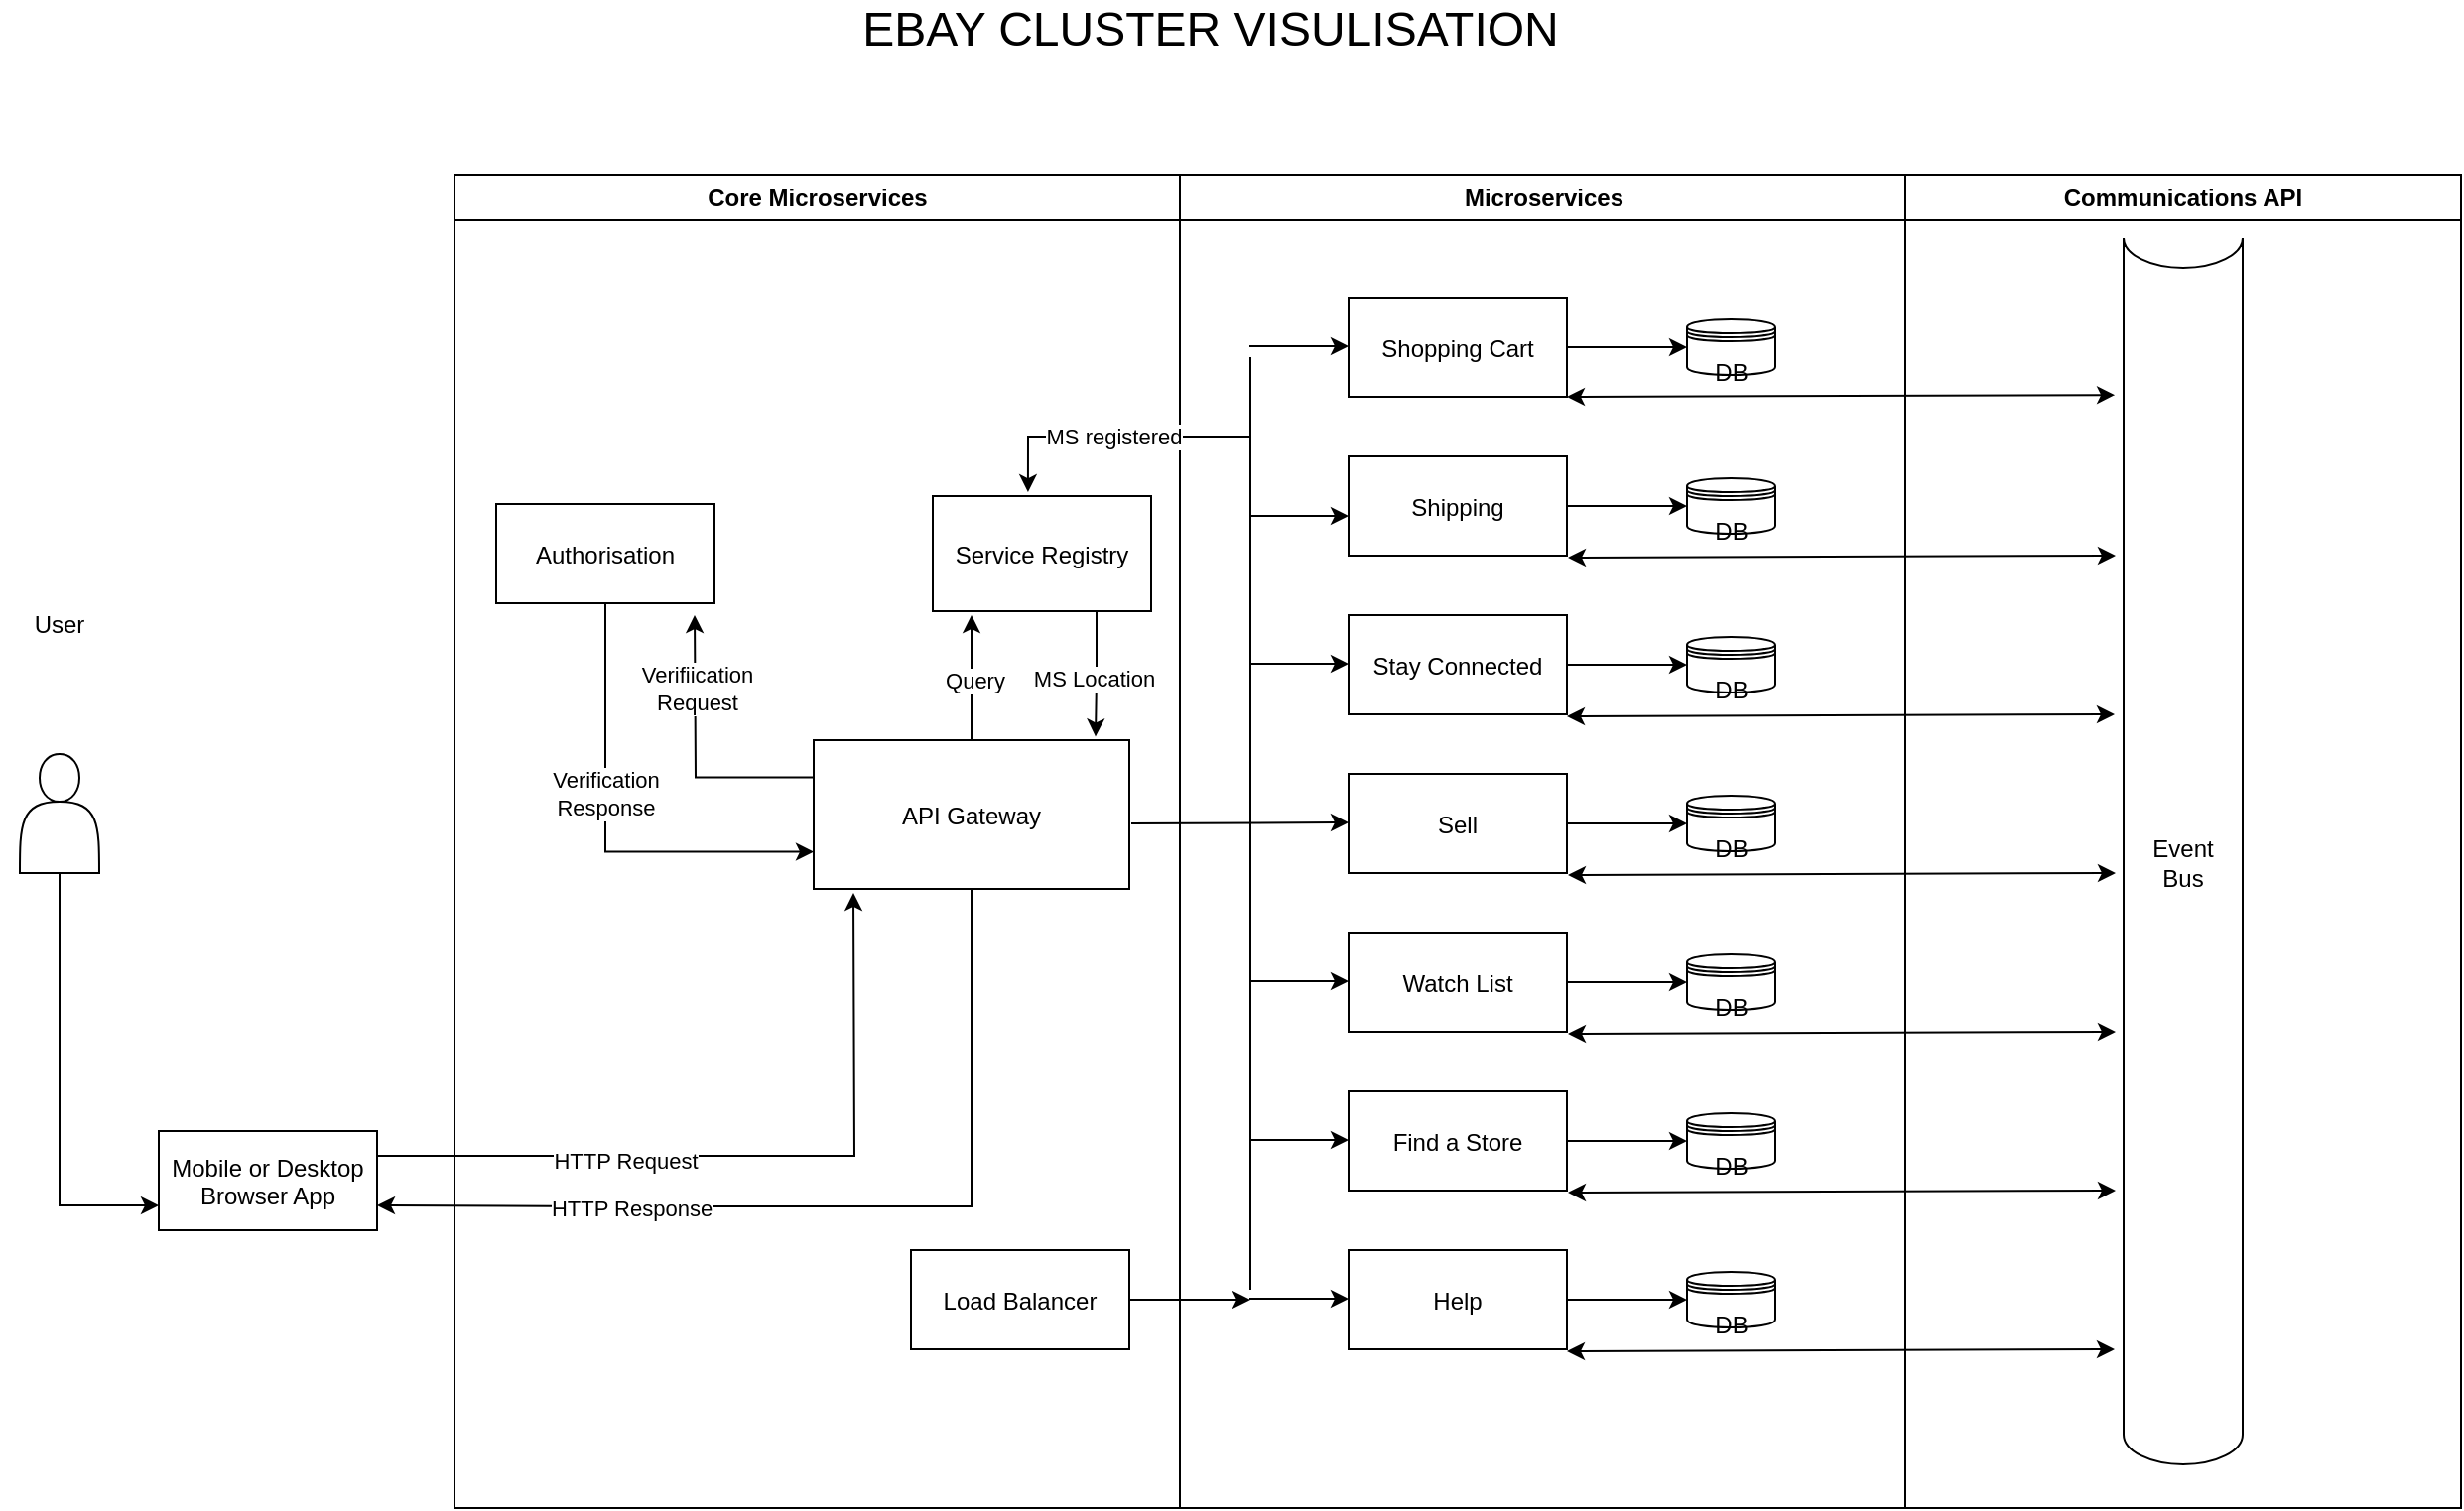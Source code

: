 <mxfile version="22.1.0" type="github">
  <diagram name="Page-1" id="e7e014a7-5840-1c2e-5031-d8a46d1fe8dd">
    <mxGraphModel dx="1573" dy="748" grid="1" gridSize="10" guides="1" tooltips="1" connect="1" arrows="1" fold="1" page="1" pageScale="1" pageWidth="1169" pageHeight="826" background="none" math="0" shadow="0">
      <root>
        <mxCell id="0" />
        <mxCell id="1" parent="0" />
        <mxCell id="3" value="Communications API" style="swimlane;whiteSpace=wrap" parent="1" vertex="1">
          <mxGeometry x="1090" y="128" width="280" height="672" as="geometry" />
        </mxCell>
        <mxCell id="TOUtvnt5nsSUx-bd1a3a-50" value="Event &lt;br&gt;Bus" style="shape=cylinder3;whiteSpace=wrap;html=1;boundedLbl=1;backgroundOutline=1;size=15;lid=0;" vertex="1" parent="3">
          <mxGeometry x="110" y="32" width="60" height="618" as="geometry" />
        </mxCell>
        <mxCell id="TOUtvnt5nsSUx-bd1a3a-99" value="" style="endArrow=classic;startArrow=classic;html=1;rounded=0;entryX=-0.074;entryY=0.128;entryDx=0;entryDy=0;entryPerimeter=0;exitX=1;exitY=1;exitDx=0;exitDy=0;" edge="1" parent="3">
          <mxGeometry width="50" height="50" relative="1" as="geometry">
            <mxPoint x="-170.5" y="593" as="sourcePoint" />
            <mxPoint x="105.5" y="592" as="targetPoint" />
          </mxGeometry>
        </mxCell>
        <mxCell id="TOUtvnt5nsSUx-bd1a3a-98" value="" style="endArrow=classic;startArrow=classic;html=1;rounded=0;entryX=-0.074;entryY=0.128;entryDx=0;entryDy=0;entryPerimeter=0;exitX=1;exitY=1;exitDx=0;exitDy=0;" edge="1" parent="3">
          <mxGeometry width="50" height="50" relative="1" as="geometry">
            <mxPoint x="-170" y="513" as="sourcePoint" />
            <mxPoint x="106" y="512" as="targetPoint" />
          </mxGeometry>
        </mxCell>
        <mxCell id="TOUtvnt5nsSUx-bd1a3a-97" value="" style="endArrow=classic;startArrow=classic;html=1;rounded=0;entryX=-0.074;entryY=0.128;entryDx=0;entryDy=0;entryPerimeter=0;exitX=1;exitY=1;exitDx=0;exitDy=0;" edge="1" parent="3">
          <mxGeometry width="50" height="50" relative="1" as="geometry">
            <mxPoint x="-170" y="433" as="sourcePoint" />
            <mxPoint x="106" y="432" as="targetPoint" />
          </mxGeometry>
        </mxCell>
        <mxCell id="TOUtvnt5nsSUx-bd1a3a-96" value="" style="endArrow=classic;startArrow=classic;html=1;rounded=0;entryX=-0.074;entryY=0.128;entryDx=0;entryDy=0;entryPerimeter=0;exitX=1;exitY=1;exitDx=0;exitDy=0;" edge="1" parent="3">
          <mxGeometry width="50" height="50" relative="1" as="geometry">
            <mxPoint x="-170" y="353" as="sourcePoint" />
            <mxPoint x="106" y="352" as="targetPoint" />
          </mxGeometry>
        </mxCell>
        <mxCell id="TOUtvnt5nsSUx-bd1a3a-94" value="" style="endArrow=classic;startArrow=classic;html=1;rounded=0;entryX=-0.074;entryY=0.128;entryDx=0;entryDy=0;entryPerimeter=0;exitX=1;exitY=1;exitDx=0;exitDy=0;" edge="1" parent="3">
          <mxGeometry width="50" height="50" relative="1" as="geometry">
            <mxPoint x="-170" y="193" as="sourcePoint" />
            <mxPoint x="106" y="192" as="targetPoint" />
          </mxGeometry>
        </mxCell>
        <mxCell id="4" value="Microservices" style="swimlane;whiteSpace=wrap" parent="1" vertex="1">
          <mxGeometry x="724.5" y="128" width="365.5" height="672" as="geometry" />
        </mxCell>
        <mxCell id="TOUtvnt5nsSUx-bd1a3a-86" style="edgeStyle=orthogonalEdgeStyle;rounded=0;orthogonalLoop=1;jettySize=auto;html=1;entryX=0;entryY=0.5;entryDx=0;entryDy=0;" edge="1" parent="4" source="33" target="TOUtvnt5nsSUx-bd1a3a-58">
          <mxGeometry relative="1" as="geometry" />
        </mxCell>
        <mxCell id="33" value="Watch List" style="" parent="4" vertex="1">
          <mxGeometry x="85" y="382" width="110" height="50" as="geometry" />
        </mxCell>
        <mxCell id="TOUtvnt5nsSUx-bd1a3a-85" style="edgeStyle=orthogonalEdgeStyle;rounded=0;orthogonalLoop=1;jettySize=auto;html=1;entryX=0;entryY=0.5;entryDx=0;entryDy=0;" edge="1" parent="4" source="TOUtvnt5nsSUx-bd1a3a-46" target="TOUtvnt5nsSUx-bd1a3a-59">
          <mxGeometry relative="1" as="geometry" />
        </mxCell>
        <mxCell id="TOUtvnt5nsSUx-bd1a3a-46" value="Sell" style="" vertex="1" parent="4">
          <mxGeometry x="85" y="302" width="110" height="50" as="geometry" />
        </mxCell>
        <mxCell id="TOUtvnt5nsSUx-bd1a3a-84" style="edgeStyle=orthogonalEdgeStyle;rounded=0;orthogonalLoop=1;jettySize=auto;html=1;entryX=0;entryY=0.5;entryDx=0;entryDy=0;" edge="1" parent="4" source="TOUtvnt5nsSUx-bd1a3a-45" target="TOUtvnt5nsSUx-bd1a3a-60">
          <mxGeometry relative="1" as="geometry" />
        </mxCell>
        <mxCell id="TOUtvnt5nsSUx-bd1a3a-45" value="Stay Connected" style="" vertex="1" parent="4">
          <mxGeometry x="85" y="222" width="110" height="50" as="geometry" />
        </mxCell>
        <mxCell id="TOUtvnt5nsSUx-bd1a3a-83" style="edgeStyle=orthogonalEdgeStyle;rounded=0;orthogonalLoop=1;jettySize=auto;html=1;entryX=0;entryY=0.5;entryDx=0;entryDy=0;" edge="1" parent="4" source="TOUtvnt5nsSUx-bd1a3a-44" target="TOUtvnt5nsSUx-bd1a3a-61">
          <mxGeometry relative="1" as="geometry" />
        </mxCell>
        <mxCell id="TOUtvnt5nsSUx-bd1a3a-44" value="Shipping" style="" vertex="1" parent="4">
          <mxGeometry x="85" y="142" width="110" height="50" as="geometry" />
        </mxCell>
        <mxCell id="TOUtvnt5nsSUx-bd1a3a-68" style="edgeStyle=orthogonalEdgeStyle;rounded=0;orthogonalLoop=1;jettySize=auto;html=1;entryX=0;entryY=0.5;entryDx=0;entryDy=0;" edge="1" parent="4" source="TOUtvnt5nsSUx-bd1a3a-43" target="TOUtvnt5nsSUx-bd1a3a-52">
          <mxGeometry relative="1" as="geometry" />
        </mxCell>
        <mxCell id="TOUtvnt5nsSUx-bd1a3a-43" value="Shopping Cart" style="" vertex="1" parent="4">
          <mxGeometry x="85" y="62" width="110" height="50" as="geometry" />
        </mxCell>
        <mxCell id="TOUtvnt5nsSUx-bd1a3a-87" style="edgeStyle=orthogonalEdgeStyle;rounded=0;orthogonalLoop=1;jettySize=auto;html=1;entryX=0;entryY=0.5;entryDx=0;entryDy=0;" edge="1" parent="4" source="TOUtvnt5nsSUx-bd1a3a-42" target="TOUtvnt5nsSUx-bd1a3a-57">
          <mxGeometry relative="1" as="geometry" />
        </mxCell>
        <mxCell id="TOUtvnt5nsSUx-bd1a3a-42" value="Find a Store" style="" vertex="1" parent="4">
          <mxGeometry x="85" y="462" width="110" height="50" as="geometry" />
        </mxCell>
        <mxCell id="TOUtvnt5nsSUx-bd1a3a-88" style="edgeStyle=orthogonalEdgeStyle;rounded=0;orthogonalLoop=1;jettySize=auto;html=1;entryX=0;entryY=0.5;entryDx=0;entryDy=0;" edge="1" parent="4" source="TOUtvnt5nsSUx-bd1a3a-48" target="TOUtvnt5nsSUx-bd1a3a-56">
          <mxGeometry relative="1" as="geometry" />
        </mxCell>
        <mxCell id="TOUtvnt5nsSUx-bd1a3a-48" value="Help" style="" vertex="1" parent="4">
          <mxGeometry x="85" y="542" width="110" height="50" as="geometry" />
        </mxCell>
        <mxCell id="TOUtvnt5nsSUx-bd1a3a-52" value="&lt;br&gt;DB" style="shape=datastore;whiteSpace=wrap;html=1;" vertex="1" parent="4">
          <mxGeometry x="255.5" y="73" width="44.5" height="28" as="geometry" />
        </mxCell>
        <mxCell id="TOUtvnt5nsSUx-bd1a3a-61" value="&lt;br&gt;DB" style="shape=datastore;whiteSpace=wrap;html=1;" vertex="1" parent="4">
          <mxGeometry x="255.5" y="153" width="44.5" height="28" as="geometry" />
        </mxCell>
        <mxCell id="TOUtvnt5nsSUx-bd1a3a-60" value="&lt;br&gt;DB" style="shape=datastore;whiteSpace=wrap;html=1;" vertex="1" parent="4">
          <mxGeometry x="255.5" y="233" width="44.5" height="28" as="geometry" />
        </mxCell>
        <mxCell id="TOUtvnt5nsSUx-bd1a3a-59" value="&lt;br&gt;DB" style="shape=datastore;whiteSpace=wrap;html=1;" vertex="1" parent="4">
          <mxGeometry x="255.5" y="313" width="44.5" height="28" as="geometry" />
        </mxCell>
        <mxCell id="TOUtvnt5nsSUx-bd1a3a-58" value="&lt;br&gt;DB" style="shape=datastore;whiteSpace=wrap;html=1;" vertex="1" parent="4">
          <mxGeometry x="255.5" y="393" width="44.5" height="28" as="geometry" />
        </mxCell>
        <mxCell id="TOUtvnt5nsSUx-bd1a3a-57" value="&lt;br&gt;DB" style="shape=datastore;whiteSpace=wrap;html=1;" vertex="1" parent="4">
          <mxGeometry x="255.5" y="473" width="44.5" height="28" as="geometry" />
        </mxCell>
        <mxCell id="TOUtvnt5nsSUx-bd1a3a-56" value="&lt;br&gt;DB" style="shape=datastore;whiteSpace=wrap;html=1;" vertex="1" parent="4">
          <mxGeometry x="255.5" y="553" width="44.5" height="28" as="geometry" />
        </mxCell>
        <mxCell id="TOUtvnt5nsSUx-bd1a3a-95" value="" style="endArrow=classic;startArrow=classic;html=1;rounded=0;entryX=-0.074;entryY=0.128;entryDx=0;entryDy=0;entryPerimeter=0;exitX=1;exitY=1;exitDx=0;exitDy=0;" edge="1" parent="4">
          <mxGeometry width="50" height="50" relative="1" as="geometry">
            <mxPoint x="195" y="273" as="sourcePoint" />
            <mxPoint x="471" y="272" as="targetPoint" />
          </mxGeometry>
        </mxCell>
        <mxCell id="TOUtvnt5nsSUx-bd1a3a-151" value="" style="endArrow=classic;html=1;rounded=0;" edge="1" parent="4">
          <mxGeometry width="50" height="50" relative="1" as="geometry">
            <mxPoint x="35" y="246.5" as="sourcePoint" />
            <mxPoint x="85" y="246.5" as="targetPoint" />
          </mxGeometry>
        </mxCell>
        <mxCell id="TOUtvnt5nsSUx-bd1a3a-154" value="" style="endArrow=classic;html=1;rounded=0;" edge="1" parent="4">
          <mxGeometry width="50" height="50" relative="1" as="geometry">
            <mxPoint x="35" y="566.5" as="sourcePoint" />
            <mxPoint x="85" y="566.5" as="targetPoint" />
          </mxGeometry>
        </mxCell>
        <mxCell id="TOUtvnt5nsSUx-bd1a3a-155" value="" style="endArrow=classic;html=1;rounded=0;" edge="1" parent="4">
          <mxGeometry width="50" height="50" relative="1" as="geometry">
            <mxPoint x="35" y="486.5" as="sourcePoint" />
            <mxPoint x="85" y="486.5" as="targetPoint" />
          </mxGeometry>
        </mxCell>
        <mxCell id="TOUtvnt5nsSUx-bd1a3a-152" value="" style="endArrow=classic;html=1;rounded=0;" edge="1" parent="4">
          <mxGeometry width="50" height="50" relative="1" as="geometry">
            <mxPoint x="35" y="172" as="sourcePoint" />
            <mxPoint x="85" y="172" as="targetPoint" />
          </mxGeometry>
        </mxCell>
        <mxCell id="TOUtvnt5nsSUx-bd1a3a-153" value="" style="endArrow=classic;html=1;rounded=0;" edge="1" parent="4">
          <mxGeometry width="50" height="50" relative="1" as="geometry">
            <mxPoint x="35" y="86.5" as="sourcePoint" />
            <mxPoint x="85" y="86.5" as="targetPoint" />
          </mxGeometry>
        </mxCell>
        <mxCell id="TOUtvnt5nsSUx-bd1a3a-158" value="" style="endArrow=classic;html=1;rounded=0;" edge="1" parent="4">
          <mxGeometry width="50" height="50" relative="1" as="geometry">
            <mxPoint x="35" y="406.5" as="sourcePoint" />
            <mxPoint x="85" y="406.5" as="targetPoint" />
          </mxGeometry>
        </mxCell>
        <mxCell id="TOUtvnt5nsSUx-bd1a3a-159" value="" style="endArrow=classic;html=1;rounded=0;" edge="1" parent="4">
          <mxGeometry width="50" height="50" relative="1" as="geometry">
            <mxPoint x="-24.5" y="327" as="sourcePoint" />
            <mxPoint x="85" y="326.5" as="targetPoint" />
          </mxGeometry>
        </mxCell>
        <mxCell id="TOUtvnt5nsSUx-bd1a3a-41" value="&lt;font style=&quot;font-size: 24px;&quot;&gt;EBAY CLUSTER VISULISATION&lt;/font&gt;" style="text;html=1;strokeColor=none;fillColor=none;align=center;verticalAlign=middle;whiteSpace=wrap;rounded=0;" vertex="1" parent="1">
          <mxGeometry x="500" y="40" width="480" height="30" as="geometry" />
        </mxCell>
        <mxCell id="TOUtvnt5nsSUx-bd1a3a-189" style="edgeStyle=orthogonalEdgeStyle;rounded=0;orthogonalLoop=1;jettySize=auto;html=1;entryX=0;entryY=0.75;entryDx=0;entryDy=0;" edge="1" parent="1" source="TOUtvnt5nsSUx-bd1a3a-90" target="TOUtvnt5nsSUx-bd1a3a-129">
          <mxGeometry relative="1" as="geometry">
            <Array as="points">
              <mxPoint x="160" y="648" />
            </Array>
          </mxGeometry>
        </mxCell>
        <mxCell id="TOUtvnt5nsSUx-bd1a3a-90" value="" style="shape=actor;whiteSpace=wrap;html=1;" vertex="1" parent="1">
          <mxGeometry x="140" y="420" width="40" height="60" as="geometry" />
        </mxCell>
        <mxCell id="TOUtvnt5nsSUx-bd1a3a-91" value="User" style="text;html=1;strokeColor=none;fillColor=none;align=center;verticalAlign=middle;whiteSpace=wrap;rounded=0;" vertex="1" parent="1">
          <mxGeometry x="130" y="340" width="60" height="30" as="geometry" />
        </mxCell>
        <mxCell id="TOUtvnt5nsSUx-bd1a3a-93" value="" style="endArrow=classic;startArrow=classic;html=1;rounded=0;entryX=-0.074;entryY=0.128;entryDx=0;entryDy=0;entryPerimeter=0;exitX=1;exitY=1;exitDx=0;exitDy=0;" edge="1" parent="1" source="TOUtvnt5nsSUx-bd1a3a-43" target="TOUtvnt5nsSUx-bd1a3a-50">
          <mxGeometry width="50" height="50" relative="1" as="geometry">
            <mxPoint x="1070" y="290" as="sourcePoint" />
            <mxPoint x="1120" y="240" as="targetPoint" />
          </mxGeometry>
        </mxCell>
        <mxCell id="TOUtvnt5nsSUx-bd1a3a-106" value="Core Microservices" style="swimlane;whiteSpace=wrap" vertex="1" parent="1">
          <mxGeometry x="359" y="128" width="365.5" height="672" as="geometry" />
        </mxCell>
        <mxCell id="TOUtvnt5nsSUx-bd1a3a-192" style="edgeStyle=orthogonalEdgeStyle;rounded=0;orthogonalLoop=1;jettySize=auto;html=1;entryX=0;entryY=0.75;entryDx=0;entryDy=0;" edge="1" parent="TOUtvnt5nsSUx-bd1a3a-106" source="TOUtvnt5nsSUx-bd1a3a-64" target="TOUtvnt5nsSUx-bd1a3a-63">
          <mxGeometry relative="1" as="geometry">
            <Array as="points">
              <mxPoint x="76" y="341" />
            </Array>
          </mxGeometry>
        </mxCell>
        <mxCell id="TOUtvnt5nsSUx-bd1a3a-197" value="Verification&lt;br&gt;Response" style="edgeLabel;html=1;align=center;verticalAlign=middle;resizable=0;points=[];" vertex="1" connectable="0" parent="TOUtvnt5nsSUx-bd1a3a-192">
          <mxGeometry x="-0.172" relative="1" as="geometry">
            <mxPoint as="offset" />
          </mxGeometry>
        </mxCell>
        <mxCell id="TOUtvnt5nsSUx-bd1a3a-64" value="Authorisation" style="" vertex="1" parent="TOUtvnt5nsSUx-bd1a3a-106">
          <mxGeometry x="21" y="166" width="110" height="50" as="geometry" />
        </mxCell>
        <mxCell id="TOUtvnt5nsSUx-bd1a3a-164" style="edgeStyle=orthogonalEdgeStyle;rounded=0;orthogonalLoop=1;jettySize=auto;html=1;" edge="1" parent="TOUtvnt5nsSUx-bd1a3a-106" source="TOUtvnt5nsSUx-bd1a3a-63">
          <mxGeometry relative="1" as="geometry">
            <mxPoint x="260.5" y="222" as="targetPoint" />
          </mxGeometry>
        </mxCell>
        <mxCell id="TOUtvnt5nsSUx-bd1a3a-175" value="Query" style="edgeLabel;html=1;align=center;verticalAlign=middle;resizable=0;points=[];" vertex="1" connectable="0" parent="TOUtvnt5nsSUx-bd1a3a-164">
          <mxGeometry x="-0.028" y="-1" relative="1" as="geometry">
            <mxPoint x="1" as="offset" />
          </mxGeometry>
        </mxCell>
        <mxCell id="TOUtvnt5nsSUx-bd1a3a-191" style="edgeStyle=orthogonalEdgeStyle;rounded=0;orthogonalLoop=1;jettySize=auto;html=1;exitX=0;exitY=0.25;exitDx=0;exitDy=0;" edge="1" parent="TOUtvnt5nsSUx-bd1a3a-106" source="TOUtvnt5nsSUx-bd1a3a-63">
          <mxGeometry relative="1" as="geometry">
            <mxPoint x="121" y="222" as="targetPoint" />
          </mxGeometry>
        </mxCell>
        <mxCell id="TOUtvnt5nsSUx-bd1a3a-196" value="Verifiication&lt;br&gt;Request" style="edgeLabel;html=1;align=center;verticalAlign=middle;resizable=0;points=[];" vertex="1" connectable="0" parent="TOUtvnt5nsSUx-bd1a3a-191">
          <mxGeometry x="0.488" y="-1" relative="1" as="geometry">
            <mxPoint as="offset" />
          </mxGeometry>
        </mxCell>
        <mxCell id="TOUtvnt5nsSUx-bd1a3a-63" value="API Gateway" style="" vertex="1" parent="TOUtvnt5nsSUx-bd1a3a-106">
          <mxGeometry x="181" y="285" width="159" height="75" as="geometry" />
        </mxCell>
        <mxCell id="TOUtvnt5nsSUx-bd1a3a-65" value="Service Registry" style="" vertex="1" parent="TOUtvnt5nsSUx-bd1a3a-106">
          <mxGeometry x="241" y="162" width="110" height="58" as="geometry" />
        </mxCell>
        <mxCell id="TOUtvnt5nsSUx-bd1a3a-163" value="" style="endArrow=none;html=1;rounded=0;" edge="1" parent="TOUtvnt5nsSUx-bd1a3a-106">
          <mxGeometry width="50" height="50" relative="1" as="geometry">
            <mxPoint x="401" y="562" as="sourcePoint" />
            <mxPoint x="401" y="92" as="targetPoint" />
          </mxGeometry>
        </mxCell>
        <mxCell id="TOUtvnt5nsSUx-bd1a3a-166" value="" style="endArrow=classic;html=1;rounded=0;entryX=0.436;entryY=-0.034;entryDx=0;entryDy=0;entryPerimeter=0;" edge="1" parent="TOUtvnt5nsSUx-bd1a3a-106" target="TOUtvnt5nsSUx-bd1a3a-65">
          <mxGeometry width="50" height="50" relative="1" as="geometry">
            <mxPoint x="401" y="132" as="sourcePoint" />
            <mxPoint x="261" y="132" as="targetPoint" />
            <Array as="points">
              <mxPoint x="289" y="132" />
            </Array>
          </mxGeometry>
        </mxCell>
        <mxCell id="TOUtvnt5nsSUx-bd1a3a-177" value="MS registered" style="edgeLabel;html=1;align=center;verticalAlign=middle;resizable=0;points=[];" vertex="1" connectable="0" parent="TOUtvnt5nsSUx-bd1a3a-166">
          <mxGeometry x="-0.015" relative="1" as="geometry">
            <mxPoint as="offset" />
          </mxGeometry>
        </mxCell>
        <mxCell id="TOUtvnt5nsSUx-bd1a3a-174" style="edgeStyle=orthogonalEdgeStyle;rounded=0;orthogonalLoop=1;jettySize=auto;html=1;exitX=0.75;exitY=1;exitDx=0;exitDy=0;entryX=0.893;entryY=-0.024;entryDx=0;entryDy=0;entryPerimeter=0;" edge="1" parent="TOUtvnt5nsSUx-bd1a3a-106" source="TOUtvnt5nsSUx-bd1a3a-65" target="TOUtvnt5nsSUx-bd1a3a-63">
          <mxGeometry relative="1" as="geometry" />
        </mxCell>
        <mxCell id="TOUtvnt5nsSUx-bd1a3a-176" value="MS Location" style="edgeLabel;html=1;align=center;verticalAlign=middle;resizable=0;points=[];" vertex="1" connectable="0" parent="TOUtvnt5nsSUx-bd1a3a-174">
          <mxGeometry x="0.087" y="-1" relative="1" as="geometry">
            <mxPoint as="offset" />
          </mxGeometry>
        </mxCell>
        <mxCell id="TOUtvnt5nsSUx-bd1a3a-205" style="edgeStyle=orthogonalEdgeStyle;rounded=0;orthogonalLoop=1;jettySize=auto;html=1;" edge="1" parent="TOUtvnt5nsSUx-bd1a3a-106" source="TOUtvnt5nsSUx-bd1a3a-203">
          <mxGeometry relative="1" as="geometry">
            <mxPoint x="401" y="567" as="targetPoint" />
          </mxGeometry>
        </mxCell>
        <mxCell id="TOUtvnt5nsSUx-bd1a3a-203" value="Load Balancer" style="" vertex="1" parent="TOUtvnt5nsSUx-bd1a3a-106">
          <mxGeometry x="230" y="542" width="110" height="50" as="geometry" />
        </mxCell>
        <mxCell id="TOUtvnt5nsSUx-bd1a3a-194" style="edgeStyle=orthogonalEdgeStyle;rounded=0;orthogonalLoop=1;jettySize=auto;html=1;exitX=1;exitY=0.25;exitDx=0;exitDy=0;" edge="1" parent="1" source="TOUtvnt5nsSUx-bd1a3a-129">
          <mxGeometry relative="1" as="geometry">
            <mxPoint x="560" y="490" as="targetPoint" />
          </mxGeometry>
        </mxCell>
        <mxCell id="TOUtvnt5nsSUx-bd1a3a-201" value="HTTP Request" style="edgeLabel;html=1;align=center;verticalAlign=middle;resizable=0;points=[];" vertex="1" connectable="0" parent="TOUtvnt5nsSUx-bd1a3a-194">
          <mxGeometry x="-0.329" y="-2" relative="1" as="geometry">
            <mxPoint as="offset" />
          </mxGeometry>
        </mxCell>
        <mxCell id="TOUtvnt5nsSUx-bd1a3a-129" value="Mobile or Desktop&#xa;Browser App" style="" vertex="1" parent="1">
          <mxGeometry x="210" y="610" width="110" height="50" as="geometry" />
        </mxCell>
        <mxCell id="TOUtvnt5nsSUx-bd1a3a-195" style="edgeStyle=orthogonalEdgeStyle;rounded=0;orthogonalLoop=1;jettySize=auto;html=1;entryX=1;entryY=0.75;entryDx=0;entryDy=0;" edge="1" parent="1" source="TOUtvnt5nsSUx-bd1a3a-63" target="TOUtvnt5nsSUx-bd1a3a-129">
          <mxGeometry relative="1" as="geometry">
            <Array as="points">
              <mxPoint x="620" y="648" />
              <mxPoint x="430" y="648" />
            </Array>
          </mxGeometry>
        </mxCell>
        <mxCell id="TOUtvnt5nsSUx-bd1a3a-202" value="HTTP Response" style="edgeLabel;html=1;align=center;verticalAlign=middle;resizable=0;points=[];" vertex="1" connectable="0" parent="TOUtvnt5nsSUx-bd1a3a-195">
          <mxGeometry x="0.443" y="1" relative="1" as="geometry">
            <mxPoint as="offset" />
          </mxGeometry>
        </mxCell>
      </root>
    </mxGraphModel>
  </diagram>
</mxfile>
